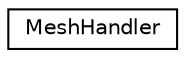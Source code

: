 digraph "Graphical Class Hierarchy"
{
 // LATEX_PDF_SIZE
  edge [fontname="Helvetica",fontsize="10",labelfontname="Helvetica",labelfontsize="10"];
  node [fontname="Helvetica",fontsize="10",shape=record];
  rankdir="LR";
  Node0 [label="MeshHandler",height=0.2,width=0.4,color="black", fillcolor="white", style="filled",URL="$class_mesh_handler.html",tooltip="Provides a Universal Mesh List for all Scenes to use."];
}

